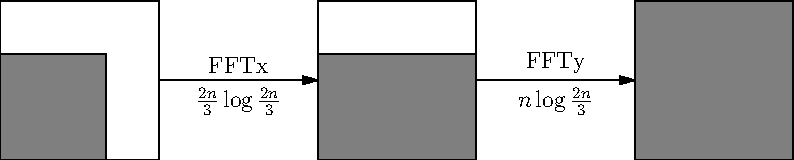 size(14cm,0);


//pair center(path g) {return 0.5*(min(g)+max(g));}


void drawboxes(pair z=(0,0), pair p=(1,1))
{
  path g=box((0,0),p);
  draw(shift(z)*g);
}
path g;
pair b=(1,1), a=(0,0), z=(0,0);

g=box(a,b);
draw(shift(z)*g);
g=box(a,2/3*b);
filldraw(shift(z)*g,gray);

z=(2,0);
g=box(a,b);
draw(shift(z)*g);
g=box(a,(1,2/3));
filldraw(shift(z)*g,gray);

g=box(a,b);
z=(4,0);
filldraw(shift(z)*g,gray);

real h=0.5;
//Arrows between boxes
draw((1,h)..(2,h),EndArrow);
label("FFTx",(1.5,h),N);
label("$\frac{2n}{3} \log \frac{2n}{3}$",(1.5,h),S);
draw((3,h)..(4,h),EndArrow);
label("FFTy",(3.5,h),N);
label("$n \log \frac{2n}{3}$",(3.5,h),S);


